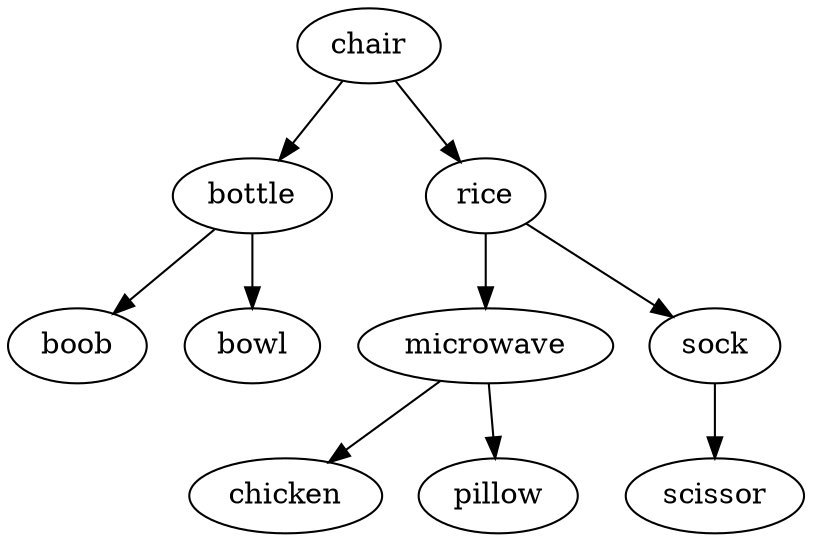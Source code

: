 digraph G {
bottle -> boob;
bottle -> bowl;
chair -> bottle;
microwave -> chicken;
microwave -> pillow;
rice -> microwave;
sock -> scissor;
rice -> sock;
chair -> rice;
}